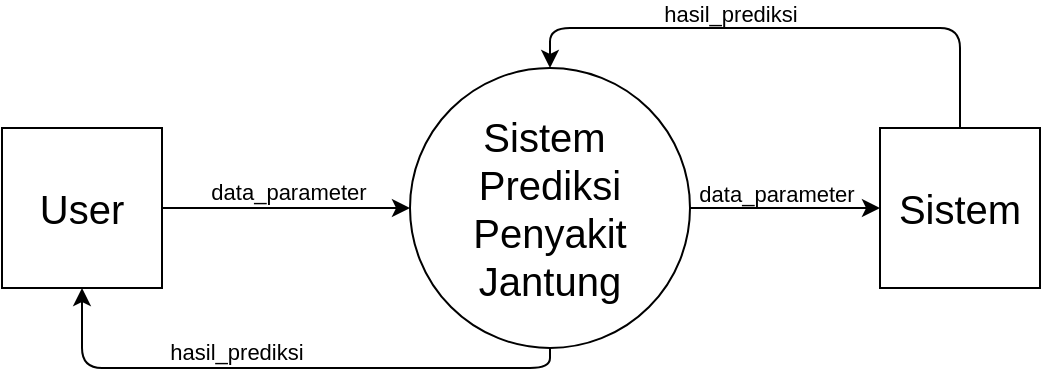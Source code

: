 <mxfile version="14.5.10" type="device"><diagram id="H-ZjEIXc29tfSHYPnmXu" name="Page-1"><mxGraphModel dx="470" dy="254" grid="1" gridSize="10" guides="1" tooltips="1" connect="1" arrows="1" fold="1" page="1" pageScale="1" pageWidth="850" pageHeight="1100" math="0" shadow="0"><root><mxCell id="0"/><mxCell id="1" parent="0"/><mxCell id="nh8PQvzxUVj_pTPCtQ_A-1" value="&lt;font style=&quot;font-size: 20px&quot;&gt;Sistem&amp;nbsp;&lt;br&gt;Prediksi&lt;br&gt;Penyakit&lt;br&gt;Jantung&lt;/font&gt;" style="ellipse;whiteSpace=wrap;html=1;aspect=fixed;" vertex="1" parent="1"><mxGeometry x="355" y="160" width="140" height="140" as="geometry"/></mxCell><mxCell id="nh8PQvzxUVj_pTPCtQ_A-3" value="&lt;font style=&quot;font-size: 20px&quot;&gt;User&lt;/font&gt;" style="whiteSpace=wrap;html=1;aspect=fixed;" vertex="1" parent="1"><mxGeometry x="151" y="190" width="80" height="80" as="geometry"/></mxCell><mxCell id="nh8PQvzxUVj_pTPCtQ_A-8" value="" style="endArrow=classic;html=1;exitX=0.5;exitY=1;exitDx=0;exitDy=0;entryX=0.5;entryY=1;entryDx=0;entryDy=0;" edge="1" parent="1" source="nh8PQvzxUVj_pTPCtQ_A-1" target="nh8PQvzxUVj_pTPCtQ_A-3"><mxGeometry width="50" height="50" relative="1" as="geometry"><mxPoint x="290" y="230" as="sourcePoint"/><mxPoint x="340" y="180" as="targetPoint"/><Array as="points"><mxPoint x="425" y="310"/><mxPoint x="191" y="310"/></Array></mxGeometry></mxCell><mxCell id="nh8PQvzxUVj_pTPCtQ_A-9" value="hasil_prediksi" style="edgeLabel;html=1;align=center;verticalAlign=bottom;resizable=0;points=[];" vertex="1" connectable="0" parent="nh8PQvzxUVj_pTPCtQ_A-8"><mxGeometry x="0.179" relative="1" as="geometry"><mxPoint as="offset"/></mxGeometry></mxCell><mxCell id="nh8PQvzxUVj_pTPCtQ_A-16" value="" style="endArrow=classic;html=1;exitX=1;exitY=0.5;exitDx=0;exitDy=0;entryX=0;entryY=0.5;entryDx=0;entryDy=0;" edge="1" parent="1" source="nh8PQvzxUVj_pTPCtQ_A-3" target="nh8PQvzxUVj_pTPCtQ_A-1"><mxGeometry width="50" height="50" relative="1" as="geometry"><mxPoint x="300" y="230" as="sourcePoint"/><mxPoint x="350" y="180" as="targetPoint"/></mxGeometry></mxCell><mxCell id="nh8PQvzxUVj_pTPCtQ_A-17" value="data_parameter" style="edgeLabel;html=1;align=center;verticalAlign=bottom;resizable=0;points=[];" vertex="1" connectable="0" parent="nh8PQvzxUVj_pTPCtQ_A-16"><mxGeometry x="-0.331" y="1" relative="1" as="geometry"><mxPoint x="21" y="1" as="offset"/></mxGeometry></mxCell><mxCell id="nh8PQvzxUVj_pTPCtQ_A-18" value="&lt;font style=&quot;font-size: 20px&quot;&gt;Sistem&lt;/font&gt;" style="whiteSpace=wrap;html=1;aspect=fixed;" vertex="1" parent="1"><mxGeometry x="590" y="190" width="80" height="80" as="geometry"/></mxCell><mxCell id="nh8PQvzxUVj_pTPCtQ_A-19" value="" style="endArrow=classic;html=1;exitX=1;exitY=0.5;exitDx=0;exitDy=0;entryX=0;entryY=0.5;entryDx=0;entryDy=0;" edge="1" parent="1" source="nh8PQvzxUVj_pTPCtQ_A-1" target="nh8PQvzxUVj_pTPCtQ_A-18"><mxGeometry width="50" height="50" relative="1" as="geometry"><mxPoint x="370" y="240" as="sourcePoint"/><mxPoint x="420" y="190" as="targetPoint"/></mxGeometry></mxCell><mxCell id="nh8PQvzxUVj_pTPCtQ_A-22" value="data_parameter" style="edgeLabel;html=1;align=center;verticalAlign=bottom;resizable=0;points=[];labelBackgroundColor=none;" vertex="1" connectable="0" parent="nh8PQvzxUVj_pTPCtQ_A-19"><mxGeometry x="0.181" y="-1" relative="1" as="geometry"><mxPoint x="-13" as="offset"/></mxGeometry></mxCell><mxCell id="nh8PQvzxUVj_pTPCtQ_A-20" value="" style="endArrow=classic;html=1;exitX=0.5;exitY=0;exitDx=0;exitDy=0;entryX=0.5;entryY=0;entryDx=0;entryDy=0;" edge="1" parent="1" source="nh8PQvzxUVj_pTPCtQ_A-18" target="nh8PQvzxUVj_pTPCtQ_A-1"><mxGeometry width="50" height="50" relative="1" as="geometry"><mxPoint x="370" y="240" as="sourcePoint"/><mxPoint x="420" y="190" as="targetPoint"/><Array as="points"><mxPoint x="630" y="140"/><mxPoint x="425" y="140"/></Array></mxGeometry></mxCell><mxCell id="nh8PQvzxUVj_pTPCtQ_A-21" value="hasil_prediksi" style="edgeLabel;html=1;align=center;verticalAlign=bottom;resizable=0;points=[];labelBackgroundColor=none;" vertex="1" connectable="0" parent="nh8PQvzxUVj_pTPCtQ_A-20"><mxGeometry x="0.202" y="-2" relative="1" as="geometry"><mxPoint y="3" as="offset"/></mxGeometry></mxCell></root></mxGraphModel></diagram></mxfile>
